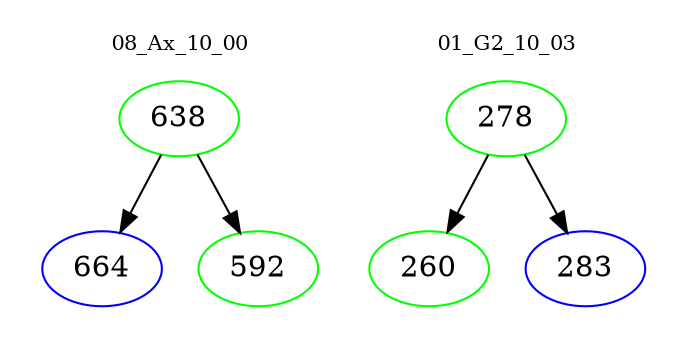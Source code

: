 digraph{
subgraph cluster_0 {
color = white
label = "08_Ax_10_00";
fontsize=10;
T0_638 [label="638", color="green"]
T0_638 -> T0_664 [color="black"]
T0_664 [label="664", color="blue"]
T0_638 -> T0_592 [color="black"]
T0_592 [label="592", color="green"]
}
subgraph cluster_1 {
color = white
label = "01_G2_10_03";
fontsize=10;
T1_278 [label="278", color="green"]
T1_278 -> T1_260 [color="black"]
T1_260 [label="260", color="green"]
T1_278 -> T1_283 [color="black"]
T1_283 [label="283", color="blue"]
}
}
